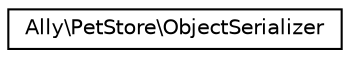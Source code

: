 digraph "Graphical Class Hierarchy"
{
 // INTERACTIVE_SVG=YES
  edge [fontname="Helvetica",fontsize="10",labelfontname="Helvetica",labelfontsize="10"];
  node [fontname="Helvetica",fontsize="10",shape=record];
  rankdir="LR";
  Node0 [label="Ally\\PetStore\\ObjectSerializer",height=0.2,width=0.4,color="black", fillcolor="white", style="filled",URL="$d1/d5c/class_ally_1_1_pet_store_1_1_object_serializer.html"];
}
